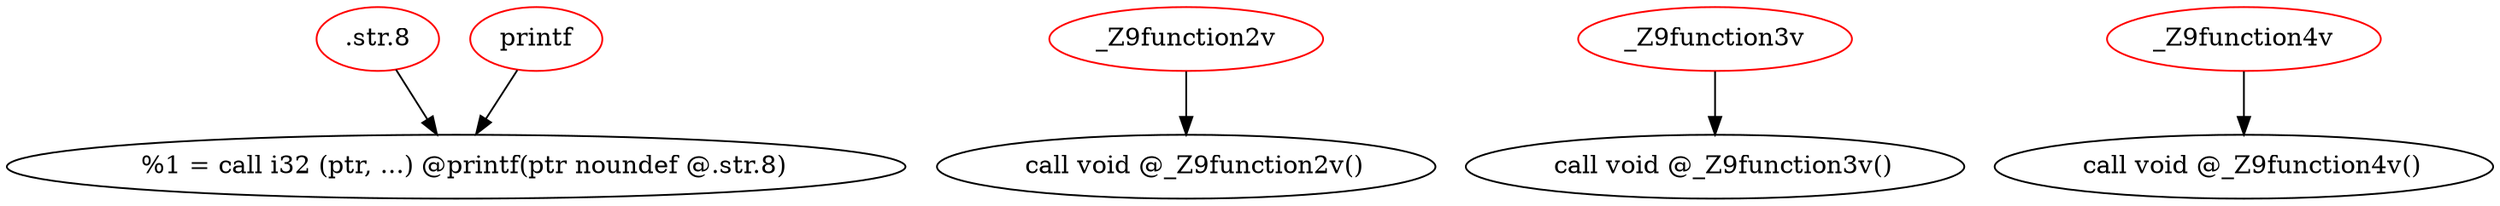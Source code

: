 digraph _Z9function1v {

".str.8" -> "  %1 = call i32 (ptr, ...) @printf(ptr noundef @.str.8)";
".str.8" [ color = red ]
"printf" -> "  %1 = call i32 (ptr, ...) @printf(ptr noundef @.str.8)";
"printf" [ color = red ]
"_Z9function2v" -> "  call void @_Z9function2v()";
"_Z9function2v" [ color = red ]
"_Z9function3v" -> "  call void @_Z9function3v()";
"_Z9function3v" [ color = red ]
"_Z9function4v" -> "  call void @_Z9function4v()";
"_Z9function4v" [ color = red ]

}
